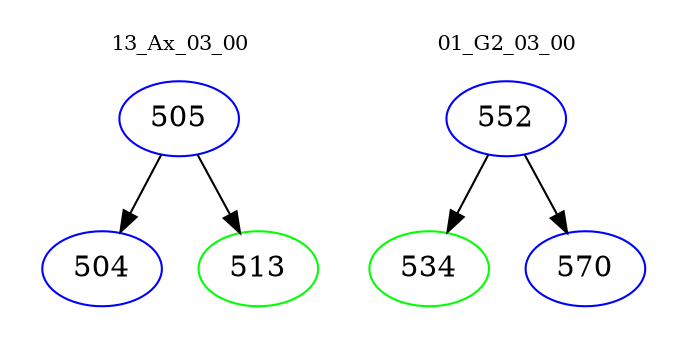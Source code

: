 digraph{
subgraph cluster_0 {
color = white
label = "13_Ax_03_00";
fontsize=10;
T0_505 [label="505", color="blue"]
T0_505 -> T0_504 [color="black"]
T0_504 [label="504", color="blue"]
T0_505 -> T0_513 [color="black"]
T0_513 [label="513", color="green"]
}
subgraph cluster_1 {
color = white
label = "01_G2_03_00";
fontsize=10;
T1_552 [label="552", color="blue"]
T1_552 -> T1_534 [color="black"]
T1_534 [label="534", color="green"]
T1_552 -> T1_570 [color="black"]
T1_570 [label="570", color="blue"]
}
}
